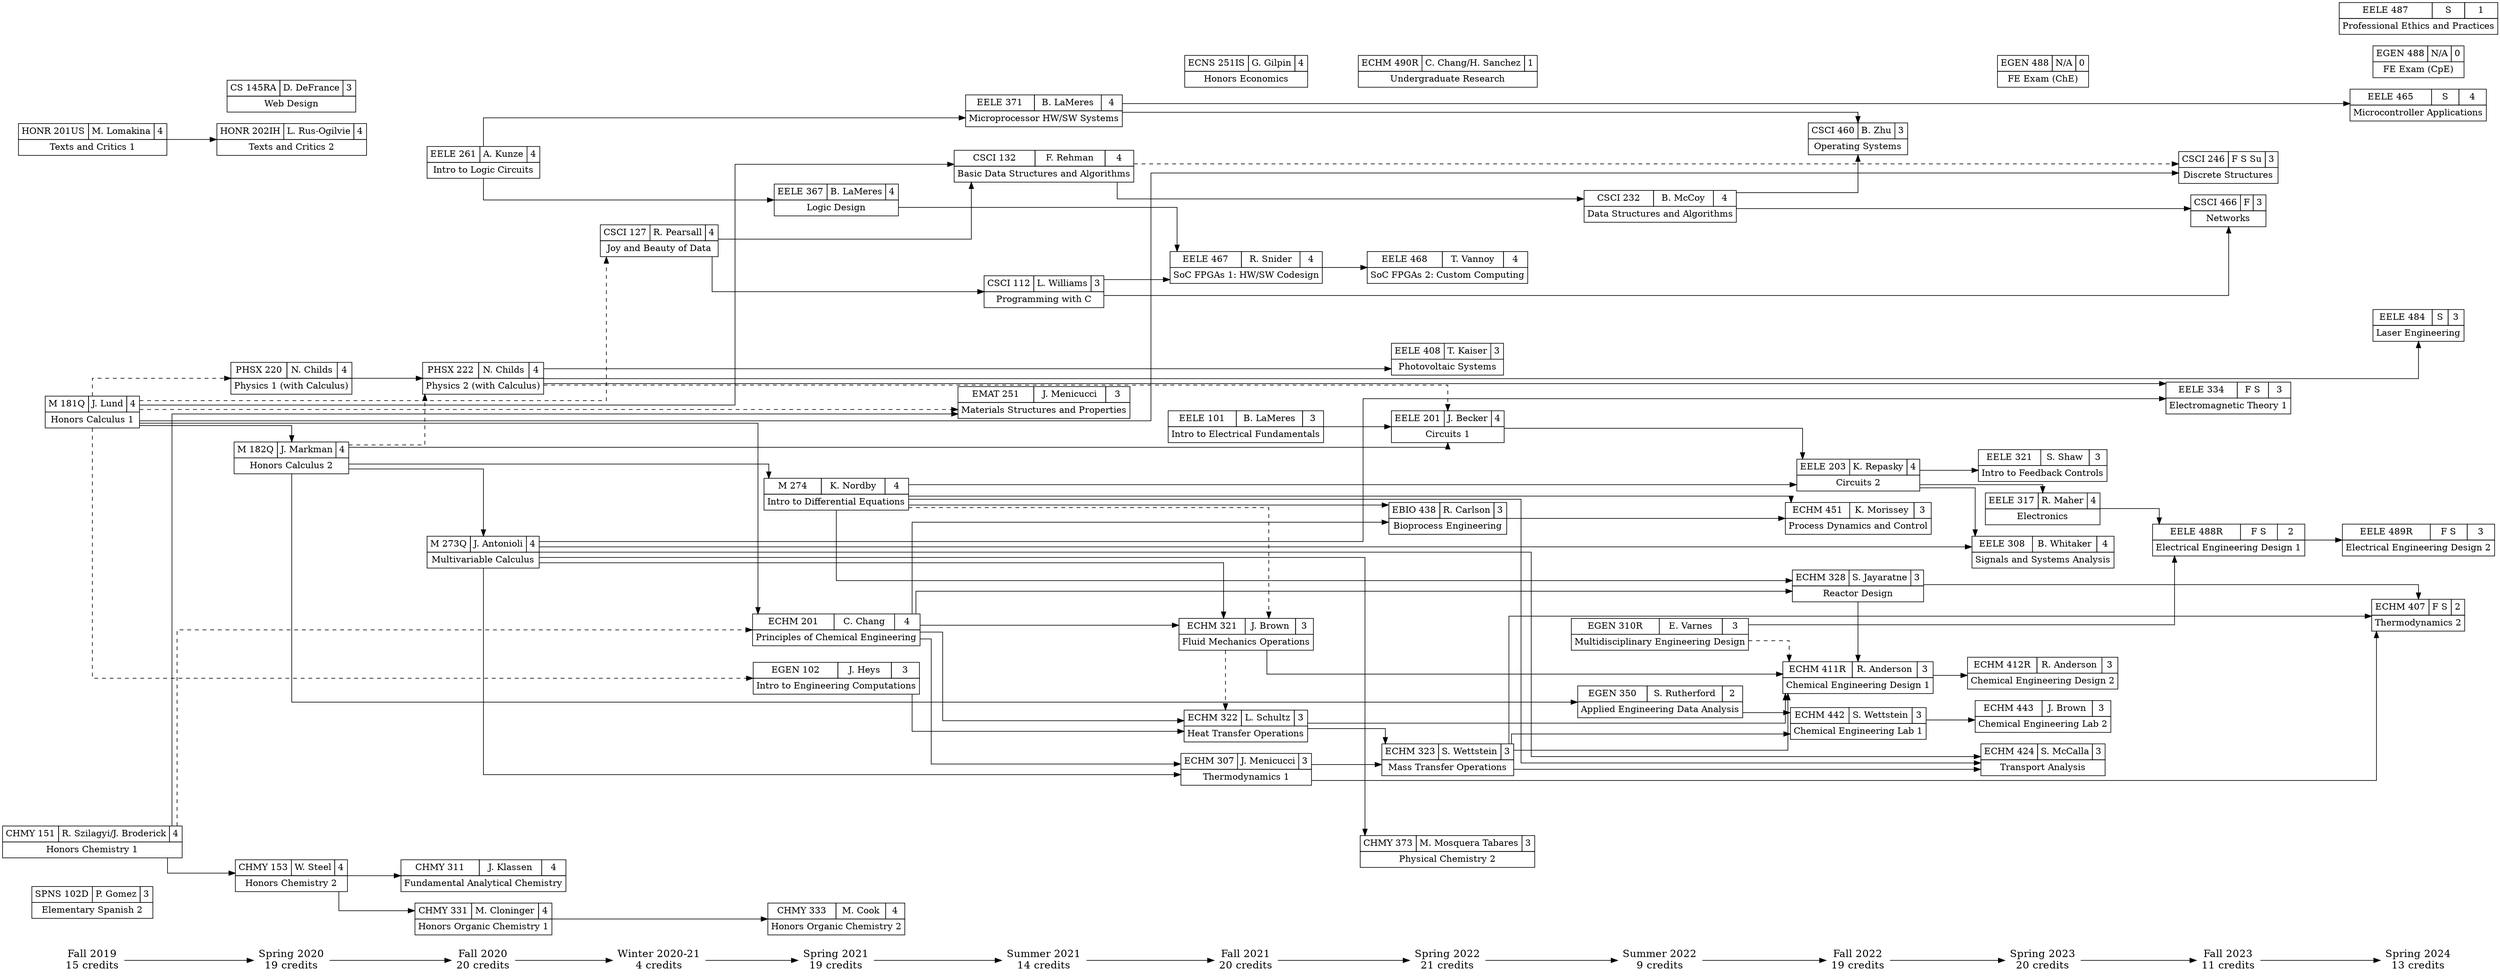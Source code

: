 digraph potential {
    ranksep=.75; rankdir=LR; concentrate=true; splines=ortho;

    {node [shape=plaintext,fontsize=16];
	"Fall 2019" -> "Spring 2020"
	-> "Fall 2020" -> "Winter 2020-21" -> "Spring 2021"
	-> "Summer 2021" -> "Fall 2021" -> "Spring 2022"
	-> "Summer 2022" -> "Fall 2022" -> "Spring 2023"
	-> "Fall 2023" -> "Spring 2024";
    }

    "Fall 2019"      [label="\N\n15 credits"]
    "Spring 2020"    [label="\N\n19 credits"]
    "Fall 2020"      [label="\N\n20 credits"]
    "Winter 2020-21" [label="\N\n4 credits"]
    "Spring 2021"    [label="\N\n19 credits"]
    "Summer 2021"    [label="\N\n14 credits"]
    "Fall 2021"      [label="\N\n20 credits"]
    "Spring 2022"    [label="\N\n21 credits"]
    "Summer 2022"    [label="\N\n9 credits"]
    "Fall 2022"      [label="\N\n19 credits"]
    "Spring 2023"    [label="\N\n20 credits"]
    "Fall 2023"      [label="\N\n11 credits"]
    "Spring 2024"    [label="\N\n13 credits"]

    {node [shape=none,margin=0];
	{ rank = same; "Fall 2019"; "SPNS 102D"; "M 181Q"; "HONR 201US"; "CHMY 151"; }
	{ rank = same; "Spring 2020"; "PHSX 220"; "M 182Q"; "HONR 202IH"; "CS 145RA"; "CHMY 153"; }
	{ rank = same; "Fall 2020"; "PHSX 222"; "M 273Q"; "EELE 261"; "CHMY 331"; "CHMY 311"; }
	{ rank = same; "Winter 2020-21"; "CSCI 127"; }
	{ rank = same; "Spring 2021"; "M 274"; "EGEN 102"; "EELE 367"; "ECHM 201"; "CHMY 333"; }
	{ rank = same; "Summer 2021"; "EMAT 251"; "EELE 371"; "CSCI 132"; "CSCI 112"; }
	{ rank = same; "Fall 2021"; "EELE 467"; "EELE 101"; "ECNS 251IS"; "ECHM 322"; "ECHM 321"; "ECHM 307"; }
	{ rank = same; "Spring 2022"; "EELE 468"; "EELE 408"; "EELE 201"; "ECHM 490R"; "ECHM 323"; "EBIO 438"; "CHMY 373"; }
	{ rank = same; "Summer 2022"; "EGEN 350"; "EGEN 310R"; "CSCI 232"; }
	{ rank = same; "Fall 2022"; "EELE 203"; "ECHM 451"; "ECHM 442"; "ECHM 411R"; "ECHM 328"; "CSCI 460"; }
	{ rank = same; "Spring 2023"; "EGEN 488-1"; "EELE 321"; "EELE 317"; "EELE 308"; "ECHM 443"; "ECHM 424"; "ECHM 412R"; }
	{ rank = same; "Fall 2023"; "EELE 488R"; "EELE 334"; "CSCI 466"; "CSCI 246"; }
	{ rank = same; "Spring 2024"; "EGEN 488-2"; "EELE 489R"; "EELE 487"; "EELE 484"; "EELE 465"; "ECHM 407"; }
    }

    // Course labels

    // Fall 2019

    "CHMY 151" [label=<
		<TABLE BORDER="0" CELLBORDER="1" CELLSPACING="0" CELLPADDING="4">
		<TR>
		<TD>\N</TD>
		<TD>R. Szilagyi/J. Broderick</TD>
		<TD>4</TD>
		</TR>
		<TR><TD COLSPAN="3">Honors Chemistry 1</TD></TR>
		</TABLE>>];

    "HONR 201US" [label=<
		  <TABLE BORDER="0" CELLBORDER="1" CELLSPACING="0" CELLPADDING="4">
		  <TR>
		  <TD>\N</TD>
		  <TD>M. Lomakina</TD>
		  <TD>4</TD>
		  </TR>
		  <TR><TD COLSPAN="3">Texts and Critics 1</TD></TR>
		  </TABLE>>];

    "M 181Q" [label=<
	      <TABLE BORDER="0" CELLBORDER="1" CELLSPACING="0" CELLPADDING="4">
	      <TR>
	      <TD>\N</TD>
	      <TD>J. Lund</TD>
	      <TD>4</TD>
	      </TR>
	      <TR><TD COLSPAN="3">Honors Calculus 1</TD></TR>
	      </TABLE>>];

    "SPNS 102D" [label=<
		 <TABLE BORDER="0" CELLBORDER="1" CELLSPACING="0" CELLPADDING="4">
		 <TR>
		 <TD>\N</TD>
		 <TD>P. Gomez</TD>
		 <TD>3</TD>
		 </TR>
		 <TR><TD COLSPAN="3">Elementary Spanish 2</TD></TR>
		 </TABLE>>];

    // Spring 2020

    "CHMY 153" [label=<
		<TABLE BORDER="0" CELLBORDER="1" CELLSPACING="0" CELLPADDING="4">
		<TR>
		<TD>\N</TD>
		<TD>W. Steel</TD>
		<TD>4</TD>
		</TR>
		<TR><TD COLSPAN="3">Honors Chemistry 2</TD></TR>
		</TABLE>>];

    "CS 145RA" [label=<
		<TABLE BORDER="0" CELLBORDER="1" CELLSPACING="0" CELLPADDING="4">
		<TR>
		<TD>\N</TD>
		<TD>D. DeFrance</TD>
		<TD>3</TD>
		</TR>
		<TR><TD COLSPAN="3">Web Design</TD></TR>
		</TABLE>>];

    "HONR 202IH" [label=<
		  <TABLE BORDER="0" CELLBORDER="1" CELLSPACING="0" CELLPADDING="4">
		  <TR>
		  <TD>\N</TD>
		  <TD>L. Rus-Ogilvie</TD>
		  <TD>4</TD>
		  </TR>
		  <TR><TD COLSPAN="3">Texts and Critics 2</TD></TR>
		  </TABLE>>];

    "M 182Q" [label=<
	      <TABLE BORDER="0" CELLBORDER="1" CELLSPACING="0" CELLPADDING="4">
	      <TR>
	      <TD>\N</TD>
	      <TD>J. Markman</TD>
	      <TD>4</TD>
	      </TR>
	      <TR><TD COLSPAN="3">Honors Calculus 2</TD></TR>
	      </TABLE>>];

    "PHSX 220" [label=<
		<TABLE BORDER="0" CELLBORDER="1" CELLSPACING="0" CELLPADDING="4">
		<TR>
		<TD>\N</TD>
		<TD>N. Childs</TD>
		<TD>4</TD>
		</TR>
		<TR><TD COLSPAN="3">Physics 1 (with Calculus)</TD></TR>
		</TABLE>>];

    // Fall 2020

    "CHMY 311" [label=<
		<TABLE BORDER="0" CELLBORDER="1" CELLSPACING="0" CELLPADDING="4">
		<TR>
		<TD>\N</TD>
		<TD>J. Klassen</TD>
		<TD>4</TD>
		</TR>
		<TR><TD COLSPAN="3">Fundamental Analytical Chemistry</TD></TR>
		</TABLE>>];

    "CHMY 331" [label=<
		<TABLE BORDER="0" CELLBORDER="1" CELLSPACING="0" CELLPADDING="4">
		<TR>
		<TD>\N</TD>
		<TD>M. Cloninger</TD>
		<TD>4</TD>
		</TR>
		<TR><TD COLSPAN="3">Honors Organic Chemistry 1</TD></TR>
		</TABLE>>];

    "EELE 261" [label=<
		<TABLE BORDER="0" CELLBORDER="1" CELLSPACING="0" CELLPADDING="4">
		<TR>
		<TD>\N</TD>
		<TD>A. Kunze</TD>
		<TD>4</TD>
		</TR>
		<TR><TD COLSPAN="3">Intro to Logic Circuits</TD></TR>
		</TABLE>>];

    "M 273Q" [label=<
	      <TABLE BORDER="0" CELLBORDER="1" CELLSPACING="0" CELLPADDING="4">
	      <TR>
	      <TD>\N</TD>
	      <TD>J. Antonioli</TD>
	      <TD>4</TD>
	      </TR>
	      <TR><TD COLSPAN="3">Multivariable Calculus</TD></TR>
	      </TABLE>>];

    "PHSX 222" [label=<
		<TABLE BORDER="0" CELLBORDER="1" CELLSPACING="0" CELLPADDING="4">
		<TR>
		<TD>\N</TD>
		<TD>N. Childs</TD>
		<TD>4</TD>
		</TR>
		<TR><TD COLSPAN="3">Physics 2 (with Calculus)</TD></TR>
		</TABLE>>];

    // Winter 2020-21

    "CSCI 127" [label=<
		<TABLE BORDER="0" CELLBORDER="1" CELLSPACING="0" CELLPADDING="4">
		<TR>
		<TD>\N</TD>
		<TD>R. Pearsall</TD>
		<TD>4</TD>
		</TR>
		<TR><TD COLSPAN="3">Joy and Beauty of Data</TD></TR>
		</TABLE>>];

    // Spring 2021

    "CHMY 333" [label=<
		<TABLE BORDER="0" CELLBORDER="1" CELLSPACING="0" CELLPADDING="4">
		<TR>
		<TD>\N</TD>
		<TD>M. Cook</TD>
		<TD>4</TD>
		</TR>
		<TR><TD COLSPAN="3">Honors Organic Chemistry 2</TD></TR>
		</TABLE>>];

    "ECHM 201" [label=<
		<TABLE BORDER="0" CELLBORDER="1" CELLSPACING="0" CELLPADDING="4">
		<TR>
		<TD>\N</TD>
		<TD>C. Chang</TD>
		<TD>4</TD>
		</TR>
		<TR><TD COLSPAN="3">Principles of Chemical Engineering</TD></TR>
		</TABLE>>];

    "EELE 367" [label=<
		<TABLE BORDER="0" CELLBORDER="1" CELLSPACING="0" CELLPADDING="4">
		<TR>
		<TD>\N</TD>
		<TD>B. LaMeres</TD>
		<TD>4</TD>
		</TR>
		<TR><TD COLSPAN="3">Logic Design</TD></TR>
		</TABLE>>];

    "EGEN 102" [label=<
		<TABLE BORDER="0" CELLBORDER="1" CELLSPACING="0" CELLPADDING="4">
		<TR>
		<TD>\N</TD>
		<TD>J. Heys</TD>
		<TD>3</TD>
		</TR>
		<TR><TD COLSPAN="3">Intro to Engineering Computations</TD></TR>
		</TABLE>>];

    "M 274" [label=<
	     <TABLE BORDER="0" CELLBORDER="1" CELLSPACING="0" CELLPADDING="4">
	     <TR>
	     <TD>\N</TD>
	     <TD>K. Nordby</TD>
	     <TD>4</TD>
	     </TR>
	     <TR><TD COLSPAN="3">Intro to Differential Equations</TD></TR>
	     </TABLE>>];

    // Summer 2021

    "CSCI 112" [label=<
		<TABLE BORDER="0" CELLBORDER="1" CELLSPACING="0" CELLPADDING="4">
		<TR>
		<TD>\N</TD>
		<TD>L. Williams</TD>
		<TD>3</TD>
		</TR>
		<TR><TD COLSPAN="3">Programming with C</TD></TR>
		</TABLE>>];

    "CSCI 132" [label=<
		<TABLE BORDER="0" CELLBORDER="1" CELLSPACING="0" CELLPADDING="4">
		<TR>
		<TD>\N</TD>
		<TD>F. Rehman</TD>
		<TD>4</TD>
		</TR>
		<TR><TD COLSPAN="3">Basic Data Structures and Algorithms</TD></TR>
		</TABLE>>];

    "EELE 371" [label=<
		<TABLE BORDER="0" CELLBORDER="1" CELLSPACING="0" CELLPADDING="4">
		<TR>
		<TD>\N</TD>
		<TD>B. LaMeres</TD>
		<TD>4</TD>
		</TR>
		<TR><TD COLSPAN="3">Microprocessor HW/SW Systems</TD></TR>
		</TABLE>>];

    "EMAT 251" [label=<
		<TABLE BORDER="0" CELLBORDER="1" CELLSPACING="0" CELLPADDING="4">
		<TR>
		<TD>\N</TD>
		<TD>J. Menicucci</TD>
		<TD>3</TD>
		</TR>
		<TR><TD COLSPAN="3">Materials Structures and Properties</TD></TR>
		</TABLE>>];

    // Fall 2021

    "ECHM 307" [label=<
		<TABLE BORDER="0" CELLBORDER="1" CELLSPACING="0" CELLPADDING="4">
		<TR>
		<TD>\N</TD>
		<TD>J. Menicucci</TD>
		<TD>3</TD>
		</TR>
		<TR><TD COLSPAN="3">Thermodynamics 1</TD></TR>
		</TABLE>>];

    "ECHM 321" [label=<
		<TABLE BORDER="0" CELLBORDER="1" CELLSPACING="0" CELLPADDING="4">
		<TR>
		<TD>\N</TD>
		<TD>J. Brown</TD>
		<TD>3</TD>
		</TR>
		<TR><TD COLSPAN="3">Fluid Mechanics Operations</TD></TR>
		</TABLE>>];

    "ECHM 322" [label=<
		<TABLE BORDER="0" CELLBORDER="1" CELLSPACING="0" CELLPADDING="4">
		<TR>
		<TD>\N</TD>
		<TD>L. Schultz</TD>
		<TD>3</TD>
		</TR>
		<TR><TD COLSPAN="3">Heat Transfer Operations</TD></TR>
		</TABLE>>];

    "ECNS 251IS" [label=<
		  <TABLE BORDER="0" CELLBORDER="1" CELLSPACING="0" CELLPADDING="4">
		  <TR>
		  <TD>\N</TD>
		  <TD>G. Gilpin</TD>
		  <TD>4</TD>
		  </TR>
		  <TR><TD COLSPAN="3">Honors Economics</TD></TR>
		  </TABLE>>];

    "EELE 101" [label=<
		<TABLE BORDER="0" CELLBORDER="1" CELLSPACING="0" CELLPADDING="4">
		<TR>
		<TD>\N</TD>
		<TD>B. LaMeres</TD>
		<TD>3</TD>
		</TR>
		<TR><TD COLSPAN="3">Intro to Electrical Fundamentals</TD></TR>
		</TABLE>>];

    "EELE 467" [label=<
		<TABLE BORDER="0" CELLBORDER="1" CELLSPACING="0" CELLPADDING="4">
		<TR>
		<TD>\N</TD>
		<TD>R. Snider</TD>
		<TD>4</TD>
		</TR>
		<TR><TD COLSPAN="3">SoC FPGAs 1: HW/SW Codesign</TD></TR>
		</TABLE>>];

    // Spring 2022

    "CHMY 373" [label=<
		<TABLE BORDER="0" CELLBORDER="1" CELLSPACING="0" CELLPADDING="4">
		<TR>
		<TD>\N</TD>
		<TD>M. Mosquera Tabares</TD>
		<TD>3</TD>
		</TR>
		<TR><TD COLSPAN="3">Physical Chemistry 2</TD></TR>
		</TABLE>>];

    "EBIO 438" [label=<
		<TABLE BORDER="0" CELLBORDER="1" CELLSPACING="0" CELLPADDING="4">
		<TR>
		<TD>\N</TD>
		<TD>R. Carlson</TD>
		<TD>3</TD>
		</TR>
		<TR><TD COLSPAN="3">Bioprocess Engineering</TD></TR>
		</TABLE>>];

    "ECHM 323" [label=<
		<TABLE BORDER="0" CELLBORDER="1" CELLSPACING="0" CELLPADDING="4">
		<TR>
		<TD>\N</TD>
		<TD>S. Wettstein</TD>
		<TD>3</TD>
		</TR>
		<TR><TD COLSPAN="3">Mass Transfer Operations</TD></TR>
		</TABLE>>];

    "EELE 201" [label=<
		<TABLE BORDER="0" CELLBORDER="1" CELLSPACING="0" CELLPADDING="4">
		<TR>
		<TD>\N</TD>
		<TD>J. Becker</TD>
		<TD>4</TD>
		</TR>
		<TR><TD COLSPAN="3">Circuits 1</TD></TR>
		</TABLE>>];

    "EELE 408" [label=<
		<TABLE BORDER="0" CELLBORDER="1" CELLSPACING="0" CELLPADDING="4">
		<TR>
		<TD>\N</TD>
		<TD>T. Kaiser</TD>
		<TD>3</TD>
		</TR>
		<TR><TD COLSPAN="3">Photovoltaic Systems</TD></TR>
		</TABLE>>];

    "EELE 468" [label=<
		<TABLE BORDER="0" CELLBORDER="1" CELLSPACING="0" CELLPADDING="4">
		<TR>
		<TD>\N</TD>
		<TD>T. Vannoy</TD>
		<TD>4</TD>
		</TR>
		<TR><TD COLSPAN="3">SoC FPGAs 2: Custom Computing</TD></TR>
		</TABLE>>];

    "ECHM 490R" [label=<
		 <TABLE BORDER="0" CELLBORDER="1" CELLSPACING="0" CELLPADDING="4">
		 <TR>
		 <TD>\N</TD>
		 <TD>C. Chang/H. Sanchez</TD>
		 <TD>1</TD>
		 </TR>
		 <TR><TD COLSPAN="3">Undergraduate Research</TD></TR>
		 </TABLE>>];

    // Summer 2022

    "CSCI 232" [label=<
		<TABLE BORDER="0" CELLBORDER="1" CELLSPACING="0" CELLPADDING="4">
		<TR>
		<TD>\N</TD>
		<TD>B. McCoy</TD>
		<TD>4</TD>
		</TR>
		<TR><TD COLSPAN="3">Data Structures and Algorithms</TD></TR>
		</TABLE>>];

    "EGEN 310R" [label=<
		 <TABLE BORDER="0" CELLBORDER="1" CELLSPACING="0" CELLPADDING="4">
		 <TR>
		 <TD>\N</TD>
		 <TD>E. Varnes</TD>
		 <TD>3</TD>
		 </TR>
		 <TR><TD COLSPAN="3">Multidisciplinary Engineering Design</TD></TR>
		 </TABLE>>];

    "EGEN 350" [label=<
		<TABLE BORDER="0" CELLBORDER="1" CELLSPACING="0" CELLPADDING="4">
		<TR>
		<TD>\N</TD>
		<TD>S. Rutherford</TD>
		<TD>2</TD>
		</TR>
		<TR><TD COLSPAN="3">Applied Engineering Data Analysis</TD></TR>
		</TABLE>>];

    // Fall 2022

    "CSCI 460" [label=<
		<TABLE BORDER="0" CELLBORDER="1" CELLSPACING="0" CELLPADDING="4">
		<TR>
		<TD>\N</TD>
		<TD>B. Zhu</TD>
		<TD>3</TD>
		</TR>
		<TR><TD COLSPAN="3">Operating Systems</TD></TR>
		</TABLE>>];

    "ECHM 328" [label=<
		<TABLE BORDER="0" CELLBORDER="1" CELLSPACING="0" CELLPADDING="4">
		<TR>
		<TD>\N</TD>
		<TD>S. Jayaratne</TD>
		<TD>3</TD>
		</TR>
		<TR><TD COLSPAN="3">Reactor Design</TD></TR>
		</TABLE>>];

    "ECHM 411R" [label=<
		 <TABLE BORDER="0" CELLBORDER="1" CELLSPACING="0" CELLPADDING="4">
		 <TR>
		 <TD>\N</TD>
		 <TD>R. Anderson</TD>
		 <TD>3</TD>
		 </TR>
		 <TR><TD COLSPAN="3">Chemical Engineering Design 1</TD></TR>
		 </TABLE>>];

    "ECHM 442" [label=<
		<TABLE BORDER="0" CELLBORDER="1" CELLSPACING="0" CELLPADDING="4">
		<TR>
		<TD>\N</TD>
		<TD>S. Wettstein</TD>
		<TD>3</TD>
		</TR>
		<TR><TD COLSPAN="3">Chemical Engineering Lab 1</TD></TR>
		</TABLE>>];

    "ECHM 451" [label=<
		<TABLE BORDER="0" CELLBORDER="1" CELLSPACING="0" CELLPADDING="4">
		<TR>
		<TD>\N</TD>
		<TD>K. Morissey</TD>
		<TD>3</TD>
		</TR>
		<TR><TD COLSPAN="3">Process Dynamics and Control</TD></TR>
		</TABLE>>];

    "EELE 203" [label=<
		<TABLE BORDER="0" CELLBORDER="1" CELLSPACING="0" CELLPADDING="4">
		<TR>
		<TD>\N</TD>
		<TD>K. Repasky</TD>
		<TD>4</TD>
		</TR>
		<TR><TD COLSPAN="3">Circuits 2</TD></TR>
		</TABLE>>];

    // Spring 2023

    "ECHM 412R" [label=<
		 <TABLE BORDER="0" CELLBORDER="1" CELLSPACING="0" CELLPADDING="4">
		 <TR>
		 <TD>\N</TD>
		 <TD>R. Anderson</TD>
		 <TD>3</TD>
		 </TR>
		 <TR><TD COLSPAN="3">Chemical Engineering Design 2</TD></TR>
		 </TABLE>>];

    "ECHM 424" [label=<
		<TABLE BORDER="0" CELLBORDER="1" CELLSPACING="0" CELLPADDING="4">
		<TR>
		<TD>\N</TD>
		<TD>S. McCalla</TD>
		<TD>3</TD>
		</TR>
		<TR><TD COLSPAN="3">Transport Analysis</TD></TR>
		</TABLE>>];

    "ECHM 443" [label=<
		<TABLE BORDER="0" CELLBORDER="1" CELLSPACING="0" CELLPADDING="4">
		<TR>
		<TD>\N</TD>
		<TD>J. Brown</TD>
		<TD>3</TD>
		</TR>
		<TR><TD COLSPAN="3">Chemical Engineering Lab 2</TD></TR>
		</TABLE>>];

    "EELE 308" [label=<
		<TABLE BORDER="0" CELLBORDER="1" CELLSPACING="0" CELLPADDING="4">
		<TR>
		<TD>\N</TD>
		<TD>B. Whitaker</TD>
		<TD>4</TD>
		</TR>
		<TR><TD COLSPAN="3">Signals and Systems Analysis</TD></TR>
		</TABLE>>];

    "EELE 317" [label=<
		<TABLE BORDER="0" CELLBORDER="1" CELLSPACING="0" CELLPADDING="4">
		<TR>
		<TD>\N</TD>
		<TD>R. Maher</TD>
		<TD>4</TD>
		</TR>
		<TR><TD COLSPAN="3">Electronics</TD></TR>
		</TABLE>>];

    "EELE 321" [label=<
		<TABLE BORDER="0" CELLBORDER="1" CELLSPACING="0" CELLPADDING="4">
		<TR>
		<TD>\N</TD>
		<TD>S. Shaw</TD>
		<TD>3</TD>
		</TR>
		<TR><TD COLSPAN="3">Intro to Feedback Controls</TD></TR>
		</TABLE>>];

    "EGEN 488-1" [label=<
		<TABLE BORDER="0" CELLBORDER="1" CELLSPACING="0" CELLPADDING="4">
		<TR>
		<TD>EGEN 488</TD>
		<TD>N/A</TD>
		<TD>0</TD>
		</TR>
		<TR><TD COLSPAN="3">FE Exam (ChE)</TD></TR>
		</TABLE>>];

    // Beyond

    "CSCI 246" [label=<
		<TABLE BORDER="0" CELLBORDER="1" CELLSPACING="0" CELLPADDING="4">
		<TR>
		<TD>\N</TD>
		<TD>F S Su</TD>
		<TD>3</TD>
		</TR>
		<TR><TD COLSPAN="3">Discrete Structures</TD></TR>
		</TABLE>>];

    "CSCI 466" [label=<
		<TABLE BORDER="0" CELLBORDER="1" CELLSPACING="0" CELLPADDING="4">
		<TR>
		<TD>\N</TD>
		<TD>F</TD>
		<TD>3</TD>
		</TR>
		<TR><TD COLSPAN="3">Networks</TD></TR>
		</TABLE>>];

    "ECHM 407" [label=<
		<TABLE BORDER="0" CELLBORDER="1" CELLSPACING="0" CELLPADDING="4">
		<TR>
		<TD>\N</TD>
		<TD>F S</TD>
		<TD>2</TD>
		</TR>
		<TR><TD COLSPAN="3">Thermodynamics 2</TD></TR>
		</TABLE>>];

    "EELE 465" [label=<
		<TABLE BORDER="0" CELLBORDER="1" CELLSPACING="0" CELLPADDING="4">
		<TR>
		<TD>\N</TD>
		<TD>S</TD>
		<TD>4</TD>
		</TR>
		<TR><TD COLSPAN="3">Microcontroller Applications</TD></TR>
		</TABLE>>];

    "EELE 334" [label=<
		<TABLE BORDER="0" CELLBORDER="1" CELLSPACING="0" CELLPADDING="4">
		<TR>
		<TD>\N</TD>
		<TD>F S</TD>
		<TD>3</TD>
		</TR>
		<TR><TD COLSPAN="3">Electromagnetic Theory 1</TD></TR>
		</TABLE>>];

    "EELE 484" [label=<
		<TABLE BORDER="0" CELLBORDER="1" CELLSPACING="0" CELLPADDING="4">
		<TR>
		<TD>\N</TD>
		<TD>S</TD>
		<TD>3</TD>
		</TR>
		<TR><TD COLSPAN="3">Laser Engineering</TD></TR>
		</TABLE>>];

    "EELE 488R" [label=<
		 <TABLE BORDER="0" CELLBORDER="1" CELLSPACING="0" CELLPADDING="4">
		 <TR>
		 <TD>\N</TD>
		 <TD>F S</TD>
		 <TD>2</TD>
		 </TR>
		 <TR><TD COLSPAN="3">Electrical Engineering Design 1</TD></TR>
		 </TABLE>>];

    "EELE 489R" [label=<
		 <TABLE BORDER="0" CELLBORDER="1" CELLSPACING="0" CELLPADDING="4">
		 <TR>
		 <TD>\N</TD>
		 <TD>F S</TD>
		 <TD>3</TD>
		 </TR>
		 <TR><TD COLSPAN="3">Electrical Engineering Design 2</TD></TR>
		 </TABLE>>];

    "EELE 487" [label=<
		<TABLE BORDER="0" CELLBORDER="1" CELLSPACING="0" CELLPADDING="4">
		<TR>
		<TD>\N</TD>
		<TD>S</TD>
		<TD>1</TD>
		</TR>
		<TR><TD COLSPAN="3">Professional Ethics and Practices</TD></TR>
		</TABLE>>];

    "EGEN 488-2" [label=<
		<TABLE BORDER="0" CELLBORDER="1" CELLSPACING="0" CELLPADDING="4">
		<TR>
		<TD>EGEN 488</TD>
		<TD>N/A</TD>
		<TD>0</TD>
		</TR>
		<TR><TD COLSPAN="3">FE Exam (CpE)</TD></TR>
		</TABLE>>];

    // Course pre- & co- requisites

    "CHMY 151" -> "CHMY 153";
    "HONR 201US" -> "HONR 202IH";
    "M 181Q" -> "M 182Q";
    "M 181Q" -> "PHSX 220" [style=dashed];

    "CHMY 153" -> { "CHMY 311" "CHMY 331" };
    "M 182Q" -> "M 273Q";
    "M 182Q" -> "PHSX 222" [style=dashed];
    "PHSX 220" -> "PHSX 222";

    "M 181Q" -> "CSCI 127" [style=dashed];

    "CHMY 151" -> "ECHM 201" [style=dashed];
    "CHMY 331" -> "CHMY 333";
    "EELE 261" -> "EELE 367";
    "M 181Q" -> "ECHM 201";
    "M 181Q" -> "EGEN 102" [style=dashed];
    "M 182Q" -> "M 274";

    "CHMY 151" -> "EMAT 251";
    "CSCI 127" -> { "CSCI 112" "CSCI 132" };
    "EELE 261" -> "EELE 371";
    "M 181Q" -> "CSCI 132";
    "M 181Q" -> "EMAT 251" [style=dashed];

    "CSCI 112" -> "EELE 467";
    "ECHM 201" -> { "ECHM 307" "ECHM 321" "ECHM 322" };
    "ECHM 321" -> "ECHM 322" [style=dashed];
    "EELE 367" -> "EELE 467";
    "EGEN 102" -> "ECHM 322";
    "M 273Q" -> { "ECHM 307" "ECHM 321" };
    "M 274" -> "ECHM 321" [style=dashed];

    "CSCI 132" -> "CSCI 232";
    "M 181Q" -> "CSCI 246";
    "CSCI 132" -> "CSCI 246" [style=dashed];
    "M 182Q" -> "EGEN 350";

    { "ECHM 201" "M 274" } -> { "EBIO 438" "ECHM 328" };
    { "ECHM 307" "ECHM 322" } -> "ECHM 323";
    { "EELE 101" "M 182Q" } -> "EELE 201";
    "PHSX 222" -> "EELE 201" [style=dashed];
    "EELE 467" -> "EELE 468";

    { "EELE 201" "M 274" } -> "EELE 203";

    { "ECHM 307" "ECHM 323" "ECHM 328" } -> "ECHM 407";
    { "ECHM 321" "ECHM 322" "ECHM 323" "ECHM 328" } -> "ECHM 411R";
    { "ECHM 323" "M 273Q" "M 274" } -> "ECHM 424";
    "EGEN 310R" -> "ECHM 411R" [style=dashed];
    { "ECHM 323" "EGEN 350" } -> "ECHM 442";
    "EELE 203" -> "EELE 317";
    "PHSX 222" -> "EELE 408";

    "M 273Q" -> "CHMY 373";
    "ECHM 411R" -> "ECHM 412R";
    "ECHM 442" -> "ECHM 443";
    { "EBIO 438" "M 274" } -> "ECHM 451";
    "EELE 371" -> "EELE 465";

    { "EELE 203" "M 273Q" } -> "EELE 308";
    "EELE 203" -> "EELE 321";
    { "PHSX 222" "M 273Q" } -> "EELE 334";
    { "EELE 317" "EGEN 310R" } -> "EELE 488R";

    "EELE 488R" -> "EELE 489R";

    { "CSCI 232" "EELE 371" } -> "CSCI 460";
    "PHSX 222" -> "EELE 484";
    { "CSCI 232" "CSCI 112" } -> "CSCI 466";
}
